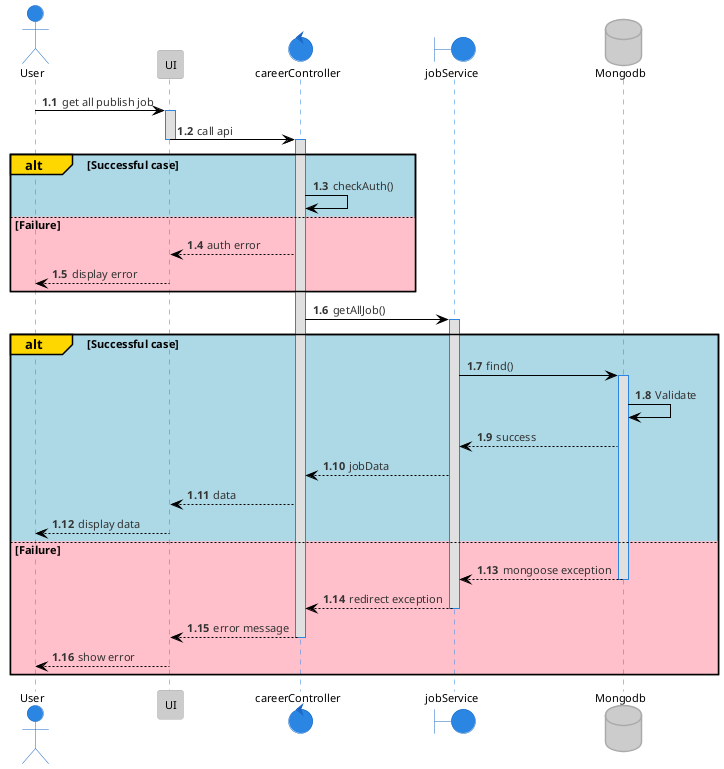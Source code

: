 @startuml getAllPublishJob
!theme reddress-lightblue

autonumber 1.1
actor User
participant UI
control  careerController
boundary jobService
database Mongodb


User -> UI: get all publish job
activate UI
UI -> careerController: call api
deactivate UI
activate careerController

alt#Gold #LightBlue Successful case
    careerController -> careerController: checkAuth()
else #Pink Failure
    careerController --> UI: auth error
    UI --> User: display error
end

careerController -> jobService: getAllJob()

alt#Gold #LightBlue Successful case
    activate jobService
    jobService -> Mongodb: find()
    activate Mongodb
    Mongodb -> Mongodb: Validate
    Mongodb --> jobService: success
    jobService --> careerController: jobData
    careerController --> UI: data
    UI --> User: display data
else #Pink Failure
    Mongodb --> jobService: mongoose exception
    deactivate Mongodb
    jobService --> careerController: redirect exception
    deactivate jobService
    careerController --> UI: error message
    deactivate careerController
    UI --> User: show error
    deactivate UI
end

@enduml
